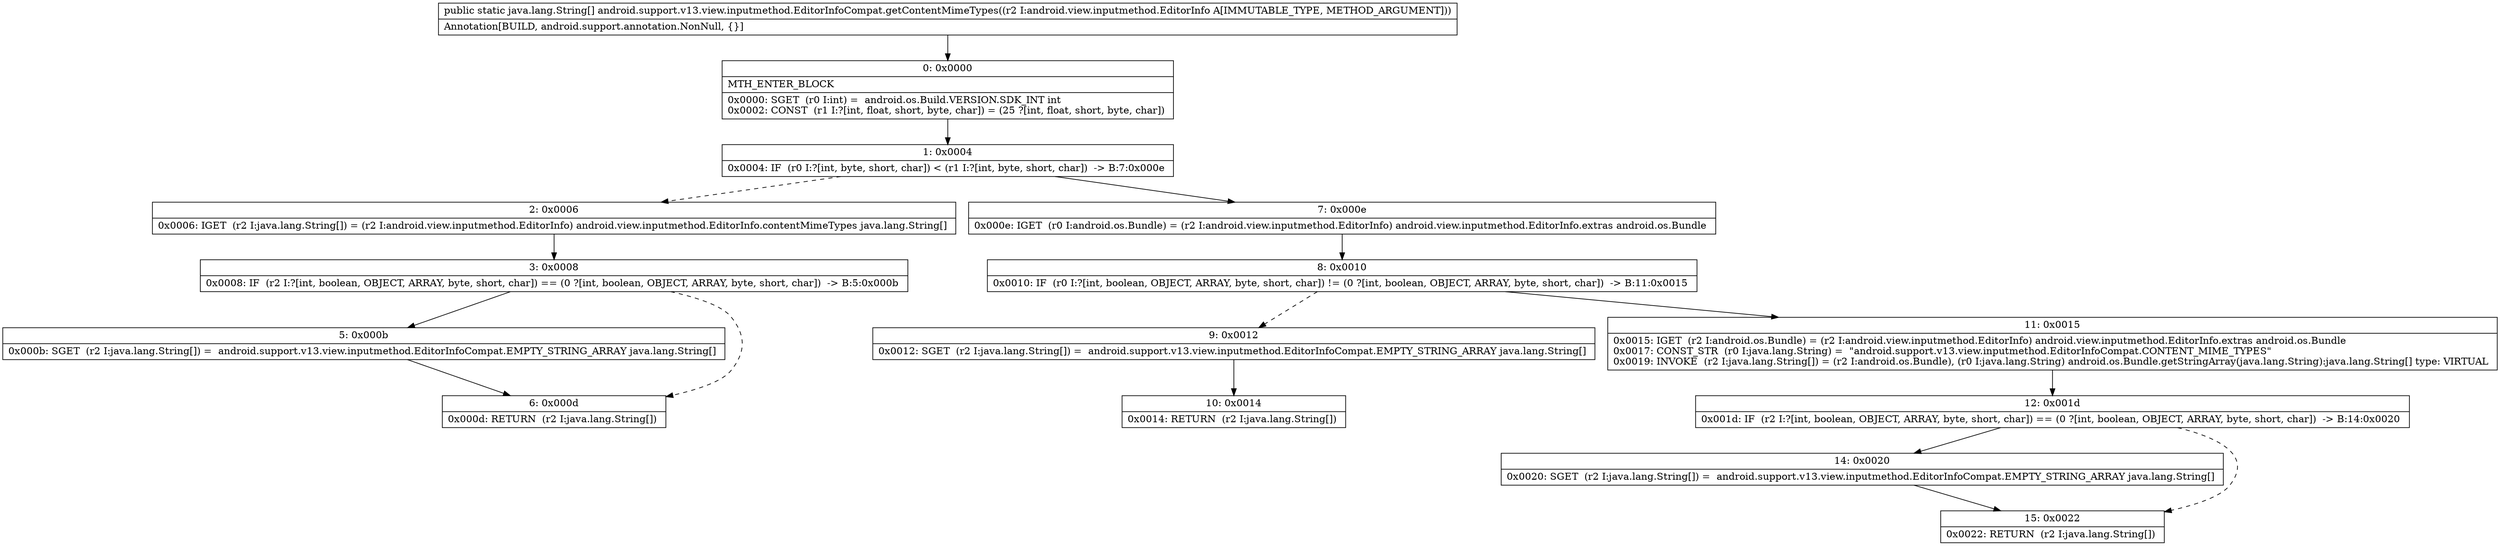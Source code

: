 digraph "CFG forandroid.support.v13.view.inputmethod.EditorInfoCompat.getContentMimeTypes(Landroid\/view\/inputmethod\/EditorInfo;)[Ljava\/lang\/String;" {
Node_0 [shape=record,label="{0\:\ 0x0000|MTH_ENTER_BLOCK\l|0x0000: SGET  (r0 I:int) =  android.os.Build.VERSION.SDK_INT int \l0x0002: CONST  (r1 I:?[int, float, short, byte, char]) = (25 ?[int, float, short, byte, char]) \l}"];
Node_1 [shape=record,label="{1\:\ 0x0004|0x0004: IF  (r0 I:?[int, byte, short, char]) \< (r1 I:?[int, byte, short, char])  \-\> B:7:0x000e \l}"];
Node_2 [shape=record,label="{2\:\ 0x0006|0x0006: IGET  (r2 I:java.lang.String[]) = (r2 I:android.view.inputmethod.EditorInfo) android.view.inputmethod.EditorInfo.contentMimeTypes java.lang.String[] \l}"];
Node_3 [shape=record,label="{3\:\ 0x0008|0x0008: IF  (r2 I:?[int, boolean, OBJECT, ARRAY, byte, short, char]) == (0 ?[int, boolean, OBJECT, ARRAY, byte, short, char])  \-\> B:5:0x000b \l}"];
Node_5 [shape=record,label="{5\:\ 0x000b|0x000b: SGET  (r2 I:java.lang.String[]) =  android.support.v13.view.inputmethod.EditorInfoCompat.EMPTY_STRING_ARRAY java.lang.String[] \l}"];
Node_6 [shape=record,label="{6\:\ 0x000d|0x000d: RETURN  (r2 I:java.lang.String[]) \l}"];
Node_7 [shape=record,label="{7\:\ 0x000e|0x000e: IGET  (r0 I:android.os.Bundle) = (r2 I:android.view.inputmethod.EditorInfo) android.view.inputmethod.EditorInfo.extras android.os.Bundle \l}"];
Node_8 [shape=record,label="{8\:\ 0x0010|0x0010: IF  (r0 I:?[int, boolean, OBJECT, ARRAY, byte, short, char]) != (0 ?[int, boolean, OBJECT, ARRAY, byte, short, char])  \-\> B:11:0x0015 \l}"];
Node_9 [shape=record,label="{9\:\ 0x0012|0x0012: SGET  (r2 I:java.lang.String[]) =  android.support.v13.view.inputmethod.EditorInfoCompat.EMPTY_STRING_ARRAY java.lang.String[] \l}"];
Node_10 [shape=record,label="{10\:\ 0x0014|0x0014: RETURN  (r2 I:java.lang.String[]) \l}"];
Node_11 [shape=record,label="{11\:\ 0x0015|0x0015: IGET  (r2 I:android.os.Bundle) = (r2 I:android.view.inputmethod.EditorInfo) android.view.inputmethod.EditorInfo.extras android.os.Bundle \l0x0017: CONST_STR  (r0 I:java.lang.String) =  \"android.support.v13.view.inputmethod.EditorInfoCompat.CONTENT_MIME_TYPES\" \l0x0019: INVOKE  (r2 I:java.lang.String[]) = (r2 I:android.os.Bundle), (r0 I:java.lang.String) android.os.Bundle.getStringArray(java.lang.String):java.lang.String[] type: VIRTUAL \l}"];
Node_12 [shape=record,label="{12\:\ 0x001d|0x001d: IF  (r2 I:?[int, boolean, OBJECT, ARRAY, byte, short, char]) == (0 ?[int, boolean, OBJECT, ARRAY, byte, short, char])  \-\> B:14:0x0020 \l}"];
Node_14 [shape=record,label="{14\:\ 0x0020|0x0020: SGET  (r2 I:java.lang.String[]) =  android.support.v13.view.inputmethod.EditorInfoCompat.EMPTY_STRING_ARRAY java.lang.String[] \l}"];
Node_15 [shape=record,label="{15\:\ 0x0022|0x0022: RETURN  (r2 I:java.lang.String[]) \l}"];
MethodNode[shape=record,label="{public static java.lang.String[] android.support.v13.view.inputmethod.EditorInfoCompat.getContentMimeTypes((r2 I:android.view.inputmethod.EditorInfo A[IMMUTABLE_TYPE, METHOD_ARGUMENT]))  | Annotation[BUILD, android.support.annotation.NonNull, \{\}]\l}"];
MethodNode -> Node_0;
Node_0 -> Node_1;
Node_1 -> Node_2[style=dashed];
Node_1 -> Node_7;
Node_2 -> Node_3;
Node_3 -> Node_5;
Node_3 -> Node_6[style=dashed];
Node_5 -> Node_6;
Node_7 -> Node_8;
Node_8 -> Node_9[style=dashed];
Node_8 -> Node_11;
Node_9 -> Node_10;
Node_11 -> Node_12;
Node_12 -> Node_14;
Node_12 -> Node_15[style=dashed];
Node_14 -> Node_15;
}

